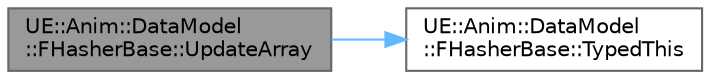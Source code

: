 digraph "UE::Anim::DataModel::FHasherBase::UpdateArray"
{
 // INTERACTIVE_SVG=YES
 // LATEX_PDF_SIZE
  bgcolor="transparent";
  edge [fontname=Helvetica,fontsize=10,labelfontname=Helvetica,labelfontsize=10];
  node [fontname=Helvetica,fontsize=10,shape=box,height=0.2,width=0.4];
  rankdir="LR";
  Node1 [id="Node000001",label="UE::Anim::DataModel\l::FHasherBase::UpdateArray",height=0.2,width=0.4,color="gray40", fillcolor="grey60", style="filled", fontcolor="black",tooltip=" "];
  Node1 -> Node2 [id="edge1_Node000001_Node000002",color="steelblue1",style="solid",tooltip=" "];
  Node2 [id="Node000002",label="UE::Anim::DataModel\l::FHasherBase::TypedThis",height=0.2,width=0.4,color="grey40", fillcolor="white", style="filled",URL="$dc/dc0/classUE_1_1Anim_1_1DataModel_1_1FHasherBase.html#a169a1a604ff22851ccd3f3847bc5c341",tooltip=" "];
}
